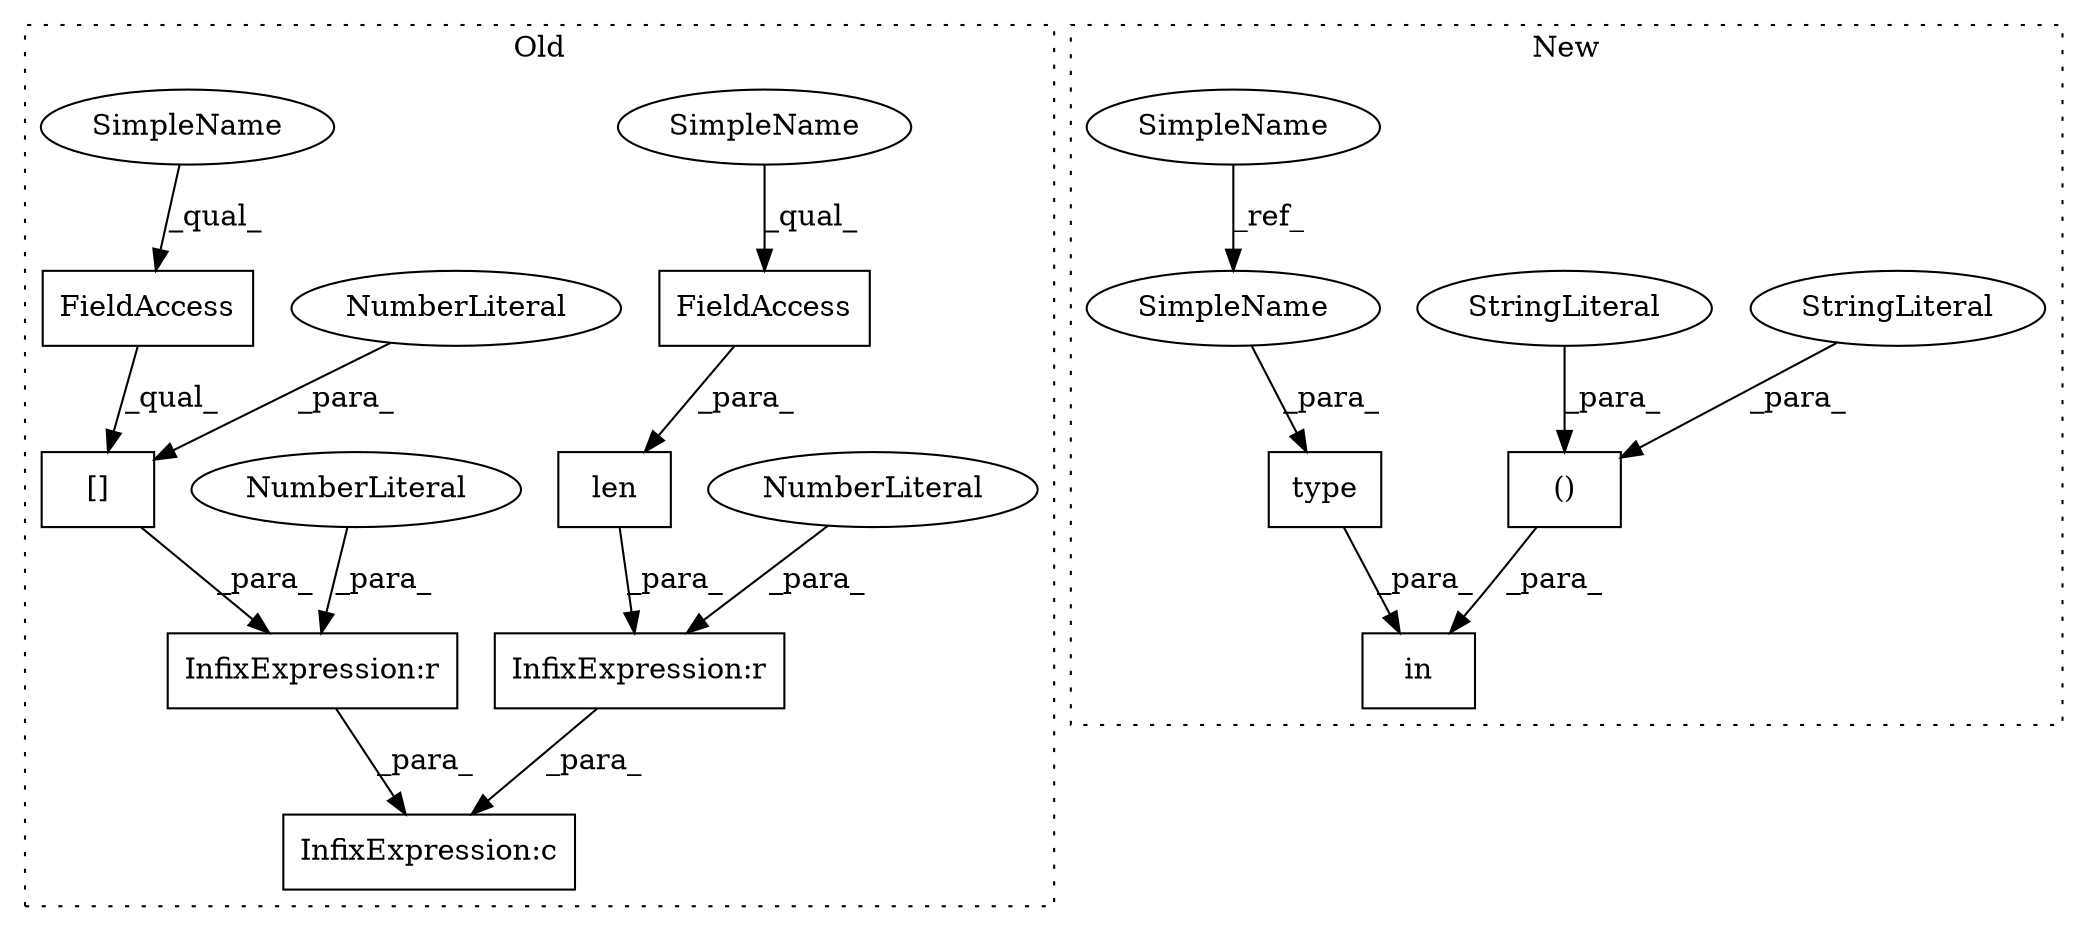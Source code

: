 digraph G {
subgraph cluster0 {
1 [label="[]" a="2" s="28970,28979" l="8,1" shape="box"];
3 [label="NumberLiteral" a="34" s="28978" l="1" shape="ellipse"];
4 [label="FieldAccess" a="22" s="28970" l="7" shape="box"];
5 [label="InfixExpression:r" a="27" s="28980" l="4" shape="box"];
6 [label="NumberLiteral" a="34" s="28984" l="1" shape="ellipse"];
7 [label="InfixExpression:c" a="27" s="28965" l="4" shape="box"];
8 [label="InfixExpression:r" a="27" s="28959" l="4" shape="box"];
9 [label="NumberLiteral" a="34" s="28963" l="1" shape="ellipse"];
10 [label="len" a="32" s="28947,28958" l="4,1" shape="box"];
13 [label="FieldAccess" a="22" s="28951" l="7" shape="box"];
18 [label="SimpleName" a="42" s="28951" l="1" shape="ellipse"];
19 [label="SimpleName" a="42" s="28970" l="1" shape="ellipse"];
label = "Old";
style="dotted";
}
subgraph cluster1 {
2 [label="type" a="32" s="28992,28998" l="5,1" shape="box"];
11 [label="in" a="105" s="28992" l="49" shape="box"];
12 [label="()" a="106" s="29008" l="33" shape="box"];
14 [label="StringLiteral" a="45" s="29029" l="12" shape="ellipse"];
15 [label="StringLiteral" a="45" s="29008" l="8" shape="ellipse"];
16 [label="SimpleName" a="42" s="28902" l="1" shape="ellipse"];
17 [label="SimpleName" a="42" s="28997" l="1" shape="ellipse"];
label = "New";
style="dotted";
}
1 -> 5 [label="_para_"];
2 -> 11 [label="_para_"];
3 -> 1 [label="_para_"];
4 -> 1 [label="_qual_"];
5 -> 7 [label="_para_"];
6 -> 5 [label="_para_"];
8 -> 7 [label="_para_"];
9 -> 8 [label="_para_"];
10 -> 8 [label="_para_"];
12 -> 11 [label="_para_"];
13 -> 10 [label="_para_"];
14 -> 12 [label="_para_"];
15 -> 12 [label="_para_"];
16 -> 17 [label="_ref_"];
17 -> 2 [label="_para_"];
18 -> 13 [label="_qual_"];
19 -> 4 [label="_qual_"];
}